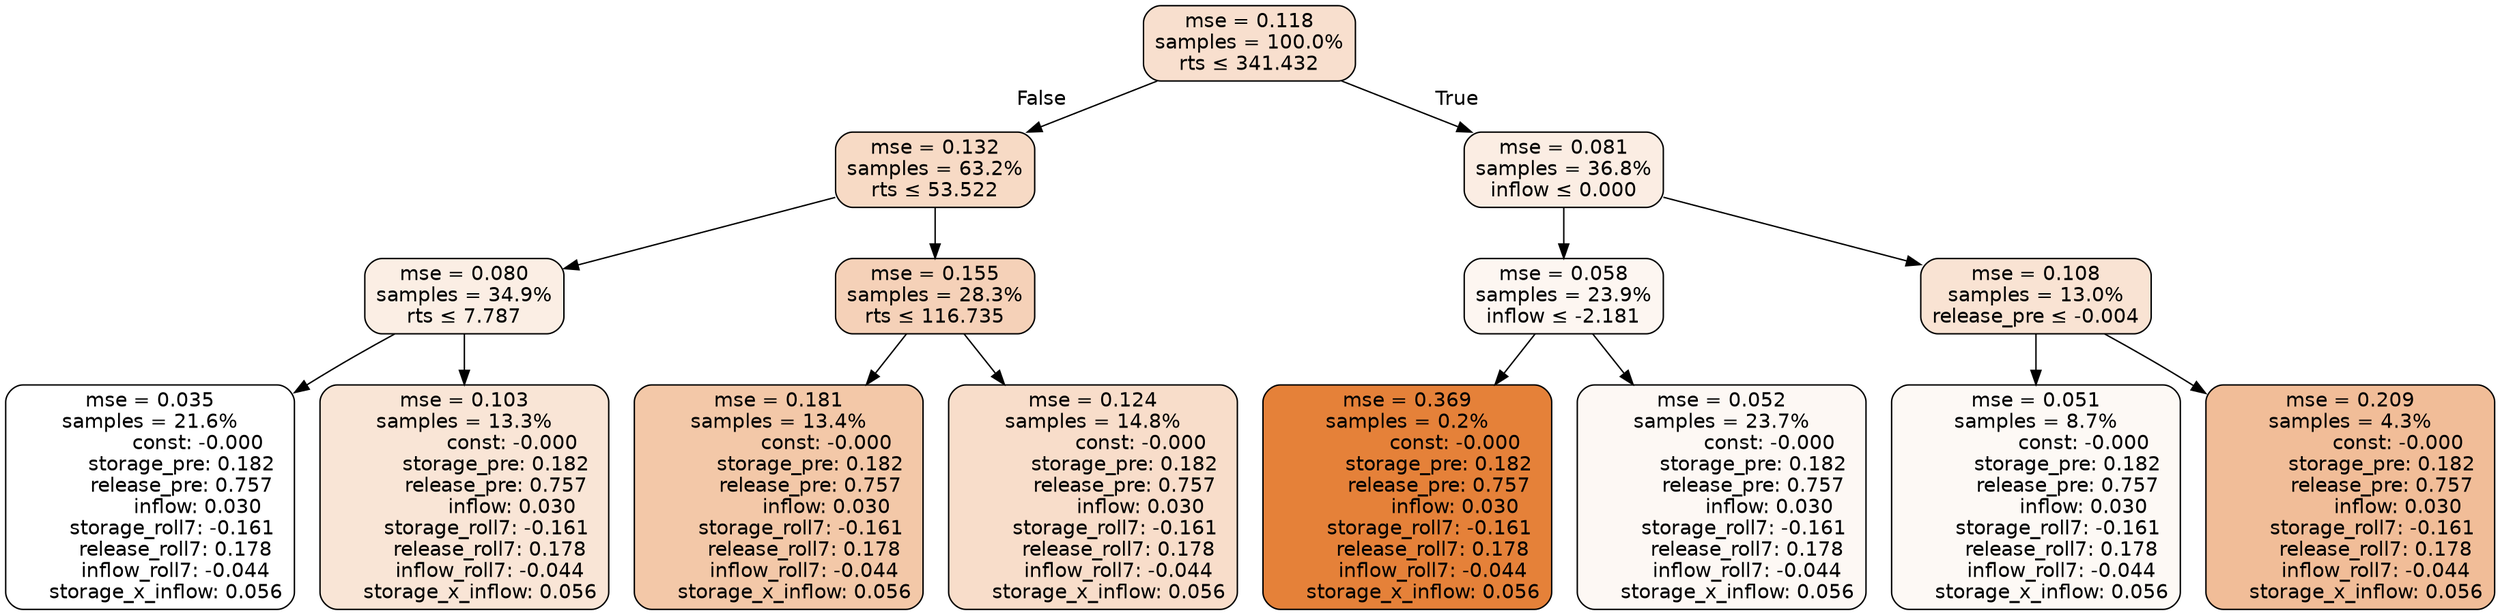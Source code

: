 digraph tree {
node [shape=rectangle, style="filled, rounded", color="black", fontname=helvetica] ;
edge [fontname=helvetica] ;
	"0" [label="mse = 0.118
samples = 100.0%
rts &le; 341.432", fillcolor="#f8dfce"]
	"1" [label="mse = 0.132
samples = 63.2%
rts &le; 53.522", fillcolor="#f7dac5"]
	"2" [label="mse = 0.080
samples = 34.9%
rts &le; 7.787", fillcolor="#fbeee4"]
	"3" [label="mse = 0.035
samples = 21.6%
               const: -0.000
          storage_pre: 0.182
          release_pre: 0.757
               inflow: 0.030
       storage_roll7: -0.161
        release_roll7: 0.178
        inflow_roll7: -0.044
     storage_x_inflow: 0.056", fillcolor="#ffffff"]
	"4" [label="mse = 0.103
samples = 13.3%
               const: -0.000
          storage_pre: 0.182
          release_pre: 0.757
               inflow: 0.030
       storage_roll7: -0.161
        release_roll7: 0.178
        inflow_roll7: -0.044
     storage_x_inflow: 0.056", fillcolor="#f9e5d6"]
	"5" [label="mse = 0.155
samples = 28.3%
rts &le; 116.735", fillcolor="#f5d1b8"]
	"6" [label="mse = 0.181
samples = 13.4%
               const: -0.000
          storage_pre: 0.182
          release_pre: 0.757
               inflow: 0.030
       storage_roll7: -0.161
        release_roll7: 0.178
        inflow_roll7: -0.044
     storage_x_inflow: 0.056", fillcolor="#f3c8a8"]
	"7" [label="mse = 0.124
samples = 14.8%
               const: -0.000
          storage_pre: 0.182
          release_pre: 0.757
               inflow: 0.030
       storage_roll7: -0.161
        release_roll7: 0.178
        inflow_roll7: -0.044
     storage_x_inflow: 0.056", fillcolor="#f8ddca"]
	"8" [label="mse = 0.081
samples = 36.8%
inflow &le; 0.000", fillcolor="#fbede3"]
	"9" [label="mse = 0.058
samples = 23.9%
inflow &le; -2.181", fillcolor="#fdf6f1"]
	"10" [label="mse = 0.369
samples = 0.2%
               const: -0.000
          storage_pre: 0.182
          release_pre: 0.757
               inflow: 0.030
       storage_roll7: -0.161
        release_roll7: 0.178
        inflow_roll7: -0.044
     storage_x_inflow: 0.056", fillcolor="#e58139"]
	"11" [label="mse = 0.052
samples = 23.7%
               const: -0.000
          storage_pre: 0.182
          release_pre: 0.757
               inflow: 0.030
       storage_roll7: -0.161
        release_roll7: 0.178
        inflow_roll7: -0.044
     storage_x_inflow: 0.056", fillcolor="#fdf8f4"]
	"12" [label="mse = 0.108
samples = 13.0%
release_pre &le; -0.004", fillcolor="#f9e3d3"]
	"13" [label="mse = 0.051
samples = 8.7%
               const: -0.000
          storage_pre: 0.182
          release_pre: 0.757
               inflow: 0.030
       storage_roll7: -0.161
        release_roll7: 0.178
        inflow_roll7: -0.044
     storage_x_inflow: 0.056", fillcolor="#fdf9f5"]
	"14" [label="mse = 0.209
samples = 4.3%
               const: -0.000
          storage_pre: 0.182
          release_pre: 0.757
               inflow: 0.030
       storage_roll7: -0.161
        release_roll7: 0.178
        inflow_roll7: -0.044
     storage_x_inflow: 0.056", fillcolor="#f1bd98"]

	"0" -> "1" [labeldistance=2.5, labelangle=45, headlabel="False"]
	"1" -> "2"
	"2" -> "3"
	"2" -> "4"
	"1" -> "5"
	"5" -> "6"
	"5" -> "7"
	"0" -> "8" [labeldistance=2.5, labelangle=-45, headlabel="True"]
	"8" -> "9"
	"9" -> "10"
	"9" -> "11"
	"8" -> "12"
	"12" -> "13"
	"12" -> "14"
}